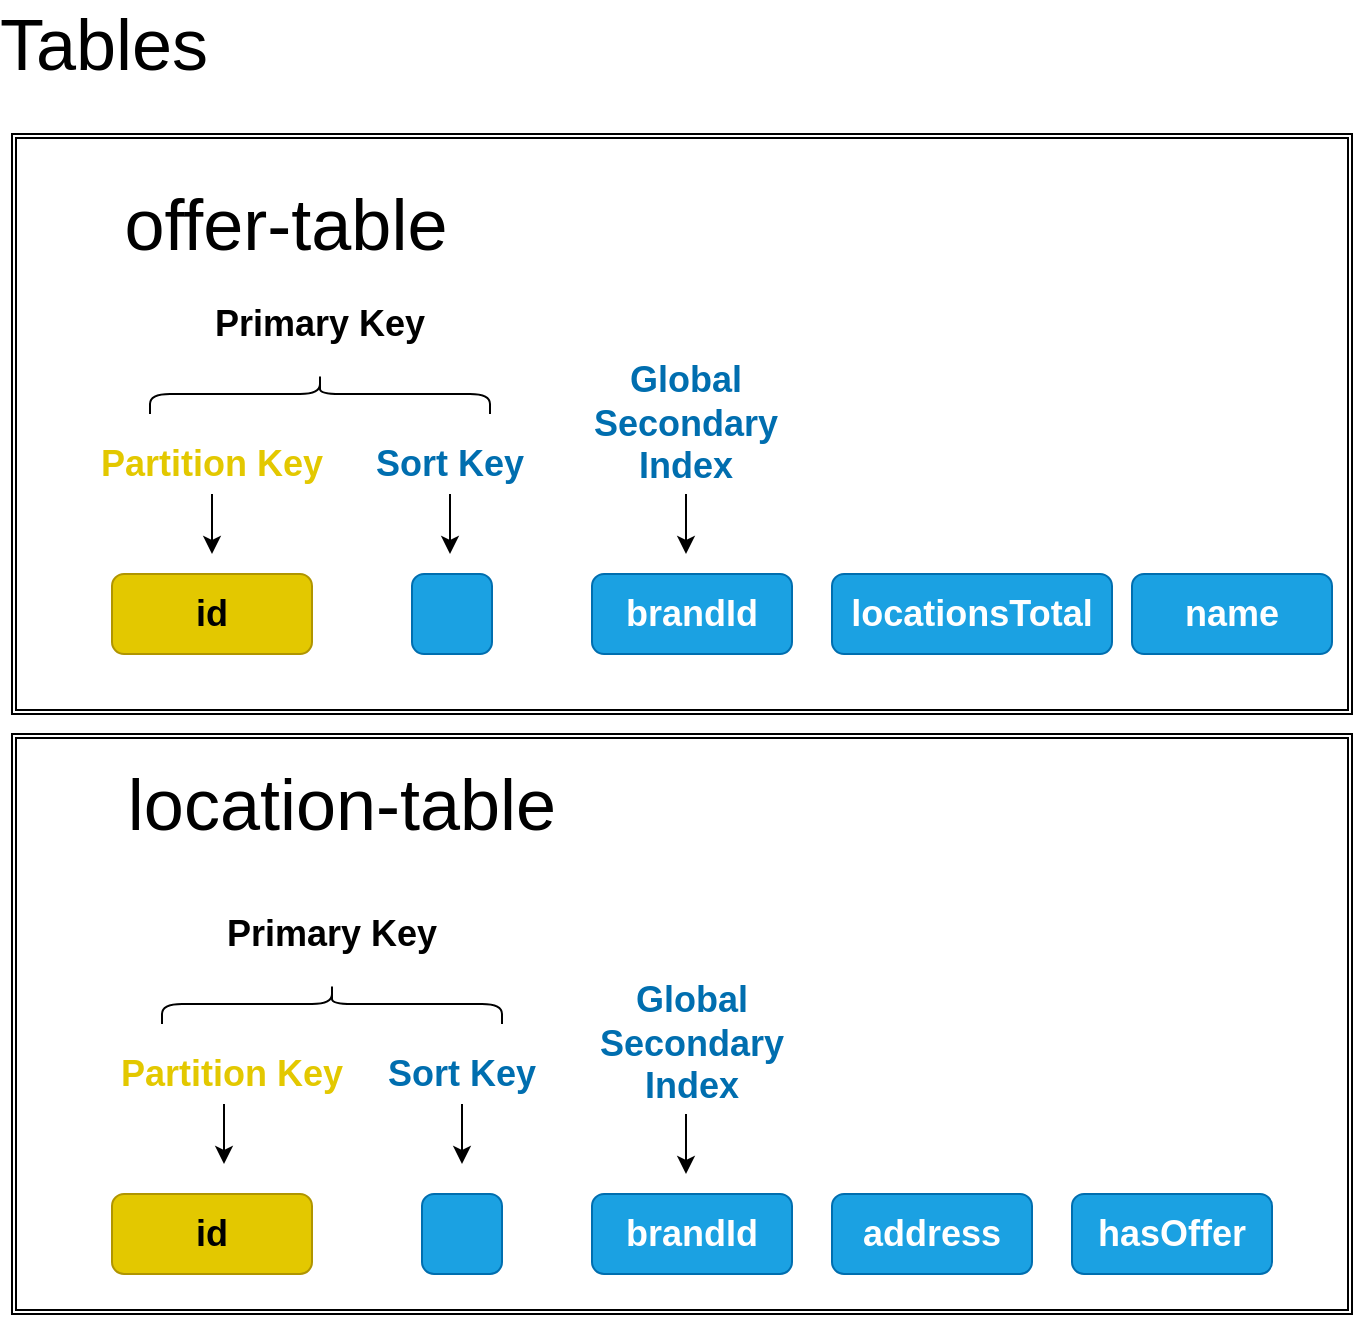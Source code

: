 <mxfile version="16.5.3" type="device"><diagram id="w8PHFUxszNtpNXV6jHi_" name="Page-1"><mxGraphModel dx="2253" dy="1913" grid="1" gridSize="10" guides="1" tooltips="1" connect="1" arrows="1" fold="1" page="1" pageScale="1" pageWidth="827" pageHeight="1169" math="0" shadow="0"><root><mxCell id="0"/><mxCell id="1" parent="0"/><mxCell id="uTqi6oBf1pM3QMYXfgEp-76" value="" style="shape=ext;double=1;rounded=0;whiteSpace=wrap;html=1;fontSize=18;fontColor=#006EAF;" parent="1" vertex="1"><mxGeometry x="-10" y="210" width="670" height="290" as="geometry"/></mxCell><mxCell id="uTqi6oBf1pM3QMYXfgEp-75" value="" style="shape=ext;double=1;rounded=0;whiteSpace=wrap;html=1;fontSize=18;fontColor=#006EAF;" parent="1" vertex="1"><mxGeometry x="-10" y="-90" width="670" height="290" as="geometry"/></mxCell><mxCell id="uTqi6oBf1pM3QMYXfgEp-1" value="&lt;font style=&quot;font-size: 36px&quot;&gt;offer-table&lt;/font&gt;" style="text;html=1;strokeColor=none;fillColor=none;align=center;verticalAlign=middle;whiteSpace=wrap;rounded=0;" parent="1" vertex="1"><mxGeometry x="44" y="-60" width="166" height="30" as="geometry"/></mxCell><mxCell id="uTqi6oBf1pM3QMYXfgEp-3" value="" style="rounded=1;whiteSpace=wrap;html=1;fontSize=36;fillColor=#e3c800;fontColor=#000000;strokeColor=#B09500;" parent="1" vertex="1"><mxGeometry x="40" y="130" width="100" height="40" as="geometry"/></mxCell><mxCell id="uTqi6oBf1pM3QMYXfgEp-4" value="&lt;b&gt;id&lt;/b&gt;" style="text;html=1;strokeColor=none;fillColor=none;align=center;verticalAlign=middle;whiteSpace=wrap;rounded=0;fontSize=18;" parent="1" vertex="1"><mxGeometry x="60" y="135" width="60" height="30" as="geometry"/></mxCell><mxCell id="uTqi6oBf1pM3QMYXfgEp-5" value="" style="rounded=1;whiteSpace=wrap;html=1;fontSize=36;fillColor=#1ba1e2;strokeColor=#006EAF;fontColor=#ffffff;" parent="1" vertex="1"><mxGeometry x="190" y="130" width="40" height="40" as="geometry"/></mxCell><mxCell id="uTqi6oBf1pM3QMYXfgEp-10" value="" style="rounded=1;whiteSpace=wrap;html=1;fontSize=36;fillColor=#1ba1e2;strokeColor=#006EAF;fontColor=#ffffff;" parent="1" vertex="1"><mxGeometry x="400" y="130" width="140" height="40" as="geometry"/></mxCell><mxCell id="uTqi6oBf1pM3QMYXfgEp-11" value="&lt;b&gt;&lt;font color=&quot;#ffffff&quot;&gt;locationsTotal&lt;/font&gt;&lt;/b&gt;" style="text;html=1;strokeColor=none;fillColor=none;align=center;verticalAlign=middle;whiteSpace=wrap;rounded=0;fontSize=18;" parent="1" vertex="1"><mxGeometry x="440" y="135" width="60" height="30" as="geometry"/></mxCell><mxCell id="uTqi6oBf1pM3QMYXfgEp-15" value="" style="rounded=1;whiteSpace=wrap;html=1;fontSize=36;fillColor=#1ba1e2;strokeColor=#006EAF;fontColor=#ffffff;" parent="1" vertex="1"><mxGeometry x="280" y="130" width="100" height="40" as="geometry"/></mxCell><mxCell id="uTqi6oBf1pM3QMYXfgEp-16" value="&lt;b&gt;&lt;font color=&quot;#ffffff&quot;&gt;brandId&lt;/font&gt;&lt;/b&gt;" style="text;html=1;strokeColor=none;fillColor=none;align=center;verticalAlign=middle;whiteSpace=wrap;rounded=0;fontSize=18;" parent="1" vertex="1"><mxGeometry x="300" y="135" width="60" height="30" as="geometry"/></mxCell><mxCell id="uTqi6oBf1pM3QMYXfgEp-17" value="&lt;font style=&quot;font-size: 36px&quot;&gt;location-table&lt;/font&gt;" style="text;html=1;strokeColor=none;fillColor=none;align=center;verticalAlign=middle;whiteSpace=wrap;rounded=0;" parent="1" vertex="1"><mxGeometry x="40" y="230" width="230" height="30" as="geometry"/></mxCell><mxCell id="uTqi6oBf1pM3QMYXfgEp-26" value="" style="rounded=1;whiteSpace=wrap;html=1;fontSize=36;fillColor=#e3c800;fontColor=#000000;strokeColor=#B09500;" parent="1" vertex="1"><mxGeometry x="40" y="440" width="100" height="40" as="geometry"/></mxCell><mxCell id="uTqi6oBf1pM3QMYXfgEp-27" value="&lt;b&gt;id&lt;/b&gt;" style="text;html=1;strokeColor=none;fillColor=none;align=center;verticalAlign=middle;whiteSpace=wrap;rounded=0;fontSize=18;" parent="1" vertex="1"><mxGeometry x="60" y="445" width="60" height="30" as="geometry"/></mxCell><mxCell id="uTqi6oBf1pM3QMYXfgEp-28" value="" style="rounded=1;whiteSpace=wrap;html=1;fontSize=36;fillColor=#1ba1e2;strokeColor=#006EAF;fontColor=#ffffff;" parent="1" vertex="1"><mxGeometry x="195" y="440" width="40" height="40" as="geometry"/></mxCell><mxCell id="uTqi6oBf1pM3QMYXfgEp-30" value="" style="rounded=1;whiteSpace=wrap;html=1;fontSize=36;fillColor=#1ba1e2;strokeColor=#006EAF;fontColor=#ffffff;" parent="1" vertex="1"><mxGeometry x="400" y="440" width="100" height="40" as="geometry"/></mxCell><mxCell id="uTqi6oBf1pM3QMYXfgEp-31" value="&lt;b&gt;&lt;font color=&quot;#ffffff&quot;&gt;address&lt;/font&gt;&lt;/b&gt;" style="text;html=1;strokeColor=none;fillColor=none;align=center;verticalAlign=middle;whiteSpace=wrap;rounded=0;fontSize=18;" parent="1" vertex="1"><mxGeometry x="420" y="445" width="60" height="30" as="geometry"/></mxCell><mxCell id="uTqi6oBf1pM3QMYXfgEp-32" value="" style="rounded=1;whiteSpace=wrap;html=1;fontSize=36;fillColor=#1ba1e2;strokeColor=#006EAF;fontColor=#ffffff;" parent="1" vertex="1"><mxGeometry x="280" y="440" width="100" height="40" as="geometry"/></mxCell><mxCell id="uTqi6oBf1pM3QMYXfgEp-33" value="&lt;b&gt;&lt;font color=&quot;#ffffff&quot;&gt;brandId&lt;/font&gt;&lt;/b&gt;" style="text;html=1;strokeColor=none;fillColor=none;align=center;verticalAlign=middle;whiteSpace=wrap;rounded=0;fontSize=18;" parent="1" vertex="1"><mxGeometry x="300" y="445" width="60" height="30" as="geometry"/></mxCell><mxCell id="uTqi6oBf1pM3QMYXfgEp-38" style="edgeStyle=orthogonalEdgeStyle;rounded=0;orthogonalLoop=1;jettySize=auto;html=1;fontSize=18;fontColor=#E3C800;" parent="1" source="uTqi6oBf1pM3QMYXfgEp-34" edge="1"><mxGeometry relative="1" as="geometry"><mxPoint x="90" y="120" as="targetPoint"/></mxGeometry></mxCell><mxCell id="uTqi6oBf1pM3QMYXfgEp-34" value="&lt;font style=&quot;font-size: 18px&quot; color=&quot;#e3c800&quot;&gt;&lt;b&gt;Partition Key&lt;/b&gt;&lt;/font&gt;" style="text;html=1;strokeColor=none;fillColor=none;align=center;verticalAlign=middle;whiteSpace=wrap;rounded=0;" parent="1" vertex="1"><mxGeometry x="-10" y="60" width="200" height="30" as="geometry"/></mxCell><mxCell id="uTqi6oBf1pM3QMYXfgEp-39" style="edgeStyle=orthogonalEdgeStyle;rounded=0;orthogonalLoop=1;jettySize=auto;html=1;fontSize=18;fontColor=#006EAF;" parent="1" source="uTqi6oBf1pM3QMYXfgEp-35" edge="1"><mxGeometry relative="1" as="geometry"><mxPoint x="209" y="120" as="targetPoint"/></mxGeometry></mxCell><mxCell id="uTqi6oBf1pM3QMYXfgEp-35" value="&lt;font style=&quot;font-size: 18px&quot; color=&quot;#006eaf&quot;&gt;&lt;b&gt;Sort Key&lt;/b&gt;&lt;/font&gt;" style="text;html=1;strokeColor=none;fillColor=none;align=center;verticalAlign=middle;whiteSpace=wrap;rounded=0;" parent="1" vertex="1"><mxGeometry x="109" y="60" width="200" height="30" as="geometry"/></mxCell><mxCell id="uTqi6oBf1pM3QMYXfgEp-36" value="" style="shape=curlyBracket;whiteSpace=wrap;html=1;rounded=1;flipH=1;fontSize=18;fontColor=#FFFFFF;rotation=-90;" parent="1" vertex="1"><mxGeometry x="134" y="-45" width="20" height="170" as="geometry"/></mxCell><mxCell id="uTqi6oBf1pM3QMYXfgEp-37" value="&lt;font style=&quot;font-size: 18px&quot;&gt;&lt;b&gt;Primary Key&lt;/b&gt;&lt;/font&gt;" style="text;html=1;strokeColor=none;fillColor=none;align=center;verticalAlign=middle;whiteSpace=wrap;rounded=0;" parent="1" vertex="1"><mxGeometry x="44" y="-10" width="200" height="30" as="geometry"/></mxCell><mxCell id="uTqi6oBf1pM3QMYXfgEp-69" style="edgeStyle=orthogonalEdgeStyle;rounded=0;orthogonalLoop=1;jettySize=auto;html=1;fontSize=18;fontColor=#E3C800;" parent="1" edge="1"><mxGeometry relative="1" as="geometry"><mxPoint x="96" y="425" as="targetPoint"/><mxPoint x="96" y="395" as="sourcePoint"/></mxGeometry></mxCell><mxCell id="uTqi6oBf1pM3QMYXfgEp-70" style="edgeStyle=orthogonalEdgeStyle;rounded=0;orthogonalLoop=1;jettySize=auto;html=1;fontSize=18;fontColor=#006EAF;" parent="1" source="uTqi6oBf1pM3QMYXfgEp-71" edge="1"><mxGeometry relative="1" as="geometry"><mxPoint x="215" y="425" as="targetPoint"/></mxGeometry></mxCell><mxCell id="uTqi6oBf1pM3QMYXfgEp-71" value="&lt;font style=&quot;font-size: 18px&quot; color=&quot;#006eaf&quot;&gt;&lt;b&gt;Sort Key&lt;/b&gt;&lt;/font&gt;" style="text;html=1;strokeColor=none;fillColor=none;align=center;verticalAlign=middle;whiteSpace=wrap;rounded=0;" parent="1" vertex="1"><mxGeometry x="115" y="365" width="200" height="30" as="geometry"/></mxCell><mxCell id="uTqi6oBf1pM3QMYXfgEp-72" value="" style="shape=curlyBracket;whiteSpace=wrap;html=1;rounded=1;flipH=1;fontSize=18;fontColor=#FFFFFF;rotation=-90;" parent="1" vertex="1"><mxGeometry x="140" y="260" width="20" height="170" as="geometry"/></mxCell><mxCell id="uTqi6oBf1pM3QMYXfgEp-73" value="&lt;font style=&quot;font-size: 18px&quot;&gt;&lt;b&gt;Primary Key&lt;/b&gt;&lt;/font&gt;" style="text;html=1;strokeColor=none;fillColor=none;align=center;verticalAlign=middle;whiteSpace=wrap;rounded=0;" parent="1" vertex="1"><mxGeometry x="50" y="295" width="200" height="30" as="geometry"/></mxCell><mxCell id="uTqi6oBf1pM3QMYXfgEp-74" value="&lt;font style=&quot;font-size: 18px&quot; color=&quot;#e3c800&quot;&gt;&lt;b&gt;Partition Key&lt;/b&gt;&lt;/font&gt;" style="text;html=1;strokeColor=none;fillColor=none;align=center;verticalAlign=middle;whiteSpace=wrap;rounded=0;" parent="1" vertex="1"><mxGeometry y="365" width="200" height="30" as="geometry"/></mxCell><mxCell id="uTqi6oBf1pM3QMYXfgEp-82" value="" style="rounded=1;whiteSpace=wrap;html=1;fontSize=36;fillColor=#1ba1e2;strokeColor=#006EAF;fontColor=#ffffff;" parent="1" vertex="1"><mxGeometry x="520" y="440" width="100" height="40" as="geometry"/></mxCell><mxCell id="uTqi6oBf1pM3QMYXfgEp-83" value="&lt;b&gt;&lt;font color=&quot;#ffffff&quot;&gt;hasOffer&lt;/font&gt;&lt;/b&gt;" style="text;html=1;strokeColor=none;fillColor=none;align=center;verticalAlign=middle;whiteSpace=wrap;rounded=0;fontSize=18;" parent="1" vertex="1"><mxGeometry x="540" y="445" width="60" height="30" as="geometry"/></mxCell><mxCell id="uTqi6oBf1pM3QMYXfgEp-84" value="" style="rounded=1;whiteSpace=wrap;html=1;fontSize=36;fillColor=#1ba1e2;strokeColor=#006EAF;fontColor=#ffffff;" parent="1" vertex="1"><mxGeometry x="550" y="130" width="100" height="40" as="geometry"/></mxCell><mxCell id="uTqi6oBf1pM3QMYXfgEp-85" value="&lt;b&gt;&lt;font color=&quot;#ffffff&quot;&gt;name&lt;/font&gt;&lt;/b&gt;" style="text;html=1;strokeColor=none;fillColor=none;align=center;verticalAlign=middle;whiteSpace=wrap;rounded=0;fontSize=18;" parent="1" vertex="1"><mxGeometry x="570" y="135" width="60" height="30" as="geometry"/></mxCell><mxCell id="VESYaSjqDbviSmOaFran-1" value="&lt;font style=&quot;font-size: 36px&quot;&gt;Tables&lt;/font&gt;" style="text;html=1;strokeColor=none;fillColor=none;align=center;verticalAlign=middle;whiteSpace=wrap;rounded=0;" parent="1" vertex="1"><mxGeometry x="6" y="-150" width="60" height="30" as="geometry"/></mxCell><mxCell id="jnJLrhy0TLWpOZF5CJAs-3" style="edgeStyle=orthogonalEdgeStyle;rounded=0;orthogonalLoop=1;jettySize=auto;html=1;fontSize=18;fontColor=#006EAF;" edge="1" parent="1"><mxGeometry relative="1" as="geometry"><mxPoint x="327" y="120" as="targetPoint"/><mxPoint x="327" y="90" as="sourcePoint"/></mxGeometry></mxCell><mxCell id="jnJLrhy0TLWpOZF5CJAs-4" value="&lt;font style=&quot;font-size: 18px&quot; color=&quot;#006eaf&quot;&gt;&lt;b&gt;Global &lt;br&gt;Secondary &lt;br&gt;Index&lt;/b&gt;&lt;/font&gt;" style="text;html=1;strokeColor=none;fillColor=none;align=center;verticalAlign=middle;whiteSpace=wrap;rounded=0;" vertex="1" parent="1"><mxGeometry x="230" y="350" width="200" height="30" as="geometry"/></mxCell><mxCell id="jnJLrhy0TLWpOZF5CJAs-5" style="edgeStyle=orthogonalEdgeStyle;rounded=0;orthogonalLoop=1;jettySize=auto;html=1;fontSize=18;fontColor=#006EAF;" edge="1" parent="1"><mxGeometry relative="1" as="geometry"><mxPoint x="327" y="430" as="targetPoint"/><mxPoint x="327" y="400" as="sourcePoint"/></mxGeometry></mxCell><mxCell id="jnJLrhy0TLWpOZF5CJAs-7" value="&lt;font style=&quot;font-size: 18px&quot; color=&quot;#006eaf&quot;&gt;&lt;b&gt;Global &lt;br&gt;Secondary &lt;br&gt;Index&lt;/b&gt;&lt;/font&gt;" style="text;html=1;strokeColor=none;fillColor=none;align=center;verticalAlign=middle;whiteSpace=wrap;rounded=0;" vertex="1" parent="1"><mxGeometry x="227" y="40" width="200" height="30" as="geometry"/></mxCell></root></mxGraphModel></diagram></mxfile>

